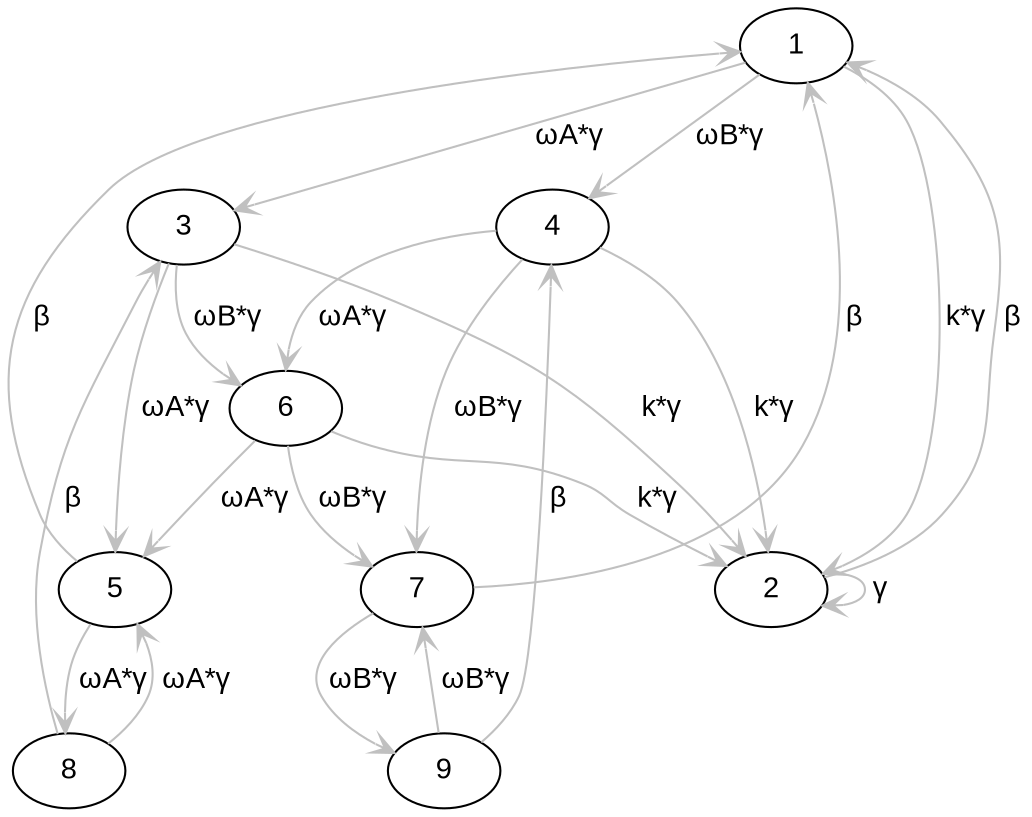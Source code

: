 digraph {
    node [shape = ellipse; fontname = Arial;];
    edge [fontname = Arial; arrowhead = vee; color=gray;];
    
    subgraph {
        rank = same;
        1;
    }
    
    subgraph {
        rank = same;
        3;
        4;
    }
    
    subgraph {
        rank = same;
        6;
    }
    
    subgraph {
        rank = same;
        5;
        7;
    }
    
    subgraph {
        rank = same;
        8;
        9;
    }
    
    1 -> 2 [label = " k*&gamma;";];
    1 -> 3 [label = " &omega;A*&gamma;";];
    1 -> 4 [label = " &omega;B*&gamma;";];
    
    6 -> 2 [label = " k*&gamma;";];
    6 -> 5 [label = " &omega;A*&gamma;";];
    6 -> 7 [label = " &omega;B*&gamma;";];
    
    3 -> 2 [label = " k*&gamma;";];
    3 -> 5 [label = " &omega;A*&gamma;";];
    3 -> 6 [label = " &omega;B*&gamma;";];
    
    4 -> 2 [label = " k*&gamma;";];
    4 -> 7 [label = " &omega;B*&gamma;";];
    4 -> 6 [label = " &omega;A*&gamma;";];
    
    5 -> 1 [label = " &beta;";];
    5 -> 8 [label = " &omega;A*&gamma;";];
    
    7 -> 1 [label = " &beta;";];
    7 -> 9 [label = " &omega;B*&gamma;";];
    
    8 -> 3 [label = " &beta;";];
    8 -> 5 [label = " &omega;A*&gamma;";];
    
    9 -> 4 [label = " &beta;";];
    9 -> 7 [label = " &omega;B*&gamma;";];
    
    2 -> 1 [label = " &beta;";];
    2 -> 2 [label = " &gamma;";];
}